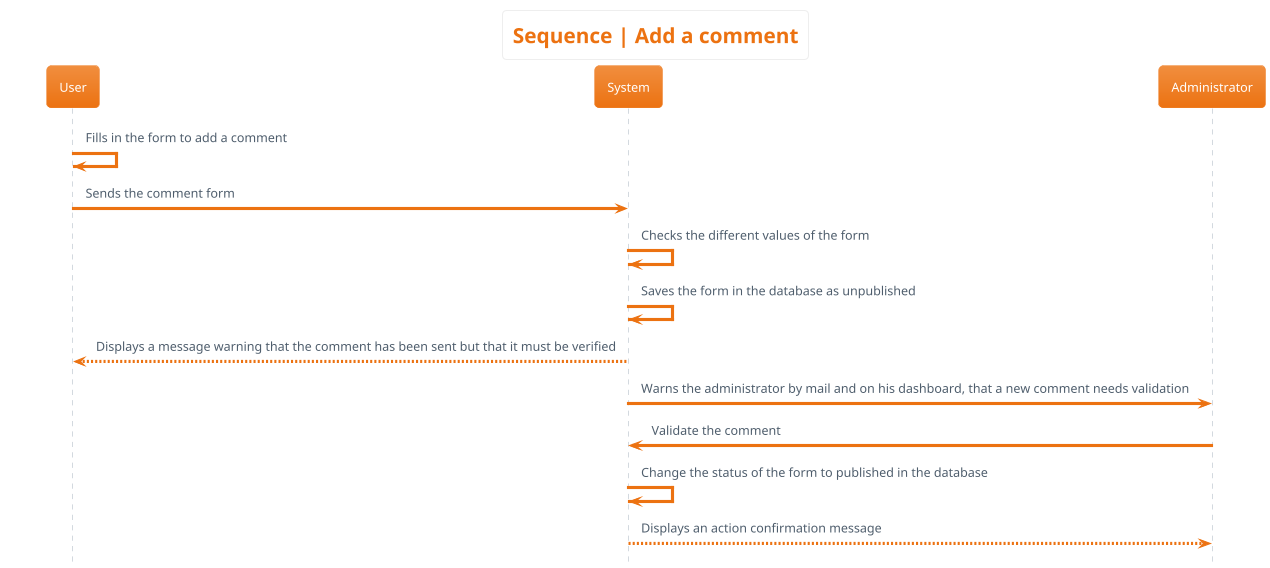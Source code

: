 @startuml sequence__add_comment
hide footbox
skinparam actorStyle awesome
!theme aws-orange
skinparam backgroundcolor White

'Titre'
title Sequence | Add a comment

'Déroulement'
User -> User : Fills in the form to add a comment
User -> System : Sends the comment form
System -> System : Checks the different values of the form
System -> System : Saves the form in the database as unpublished
System --> User : Displays a message warning that the comment has been sent but that it must be verified
System -> Administrator : Warns the administrator by mail and on his dashboard, that a new comment needs validation
Administrator -> System : Validate the comment
System -> System : Change the status of the form to published in the database
System --> Administrator: Displays an action confirmation message
@enduml